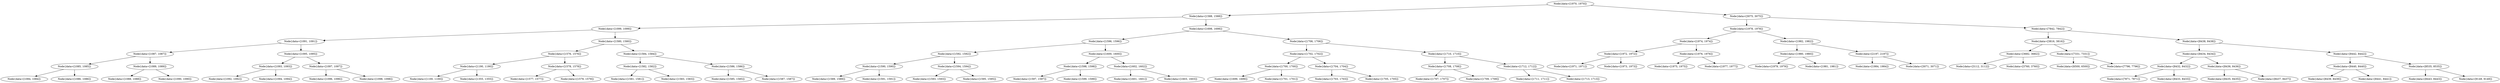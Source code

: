 digraph G{
1862095504 [label="Node{data=[1970, 1970]}"]
1862095504 -> 809917589
809917589 [label="Node{data=[1588, 1588]}"]
809917589 -> 1130785899
1130785899 [label="Node{data=[1099, 1099]}"]
1130785899 -> 297490859
297490859 [label="Node{data=[1091, 1091]}"]
297490859 -> 366403806
366403806 [label="Node{data=[1087, 1087]}"]
366403806 -> 402043909
402043909 [label="Node{data=[1085, 1085]}"]
402043909 -> 1736677284
1736677284 [label="Node{data=[1084, 1084]}"]
402043909 -> 742325502
742325502 [label="Node{data=[1086, 1086]}"]
366403806 -> 239876535
239876535 [label="Node{data=[1089, 1089]}"]
239876535 -> 741925607
741925607 [label="Node{data=[1088, 1088]}"]
239876535 -> 1476230771
1476230771 [label="Node{data=[1090, 1090]}"]
297490859 -> 218079614
218079614 [label="Node{data=[1095, 1095]}"]
218079614 -> 1670492375
1670492375 [label="Node{data=[1093, 1093]}"]
1670492375 -> 148195736
148195736 [label="Node{data=[1092, 1092]}"]
1670492375 -> 879206423
879206423 [label="Node{data=[1094, 1094]}"]
218079614 -> 1172444084
1172444084 [label="Node{data=[1097, 1097]}"]
1172444084 -> 723195095
723195095 [label="Node{data=[1096, 1096]}"]
1172444084 -> 153092517
153092517 [label="Node{data=[1098, 1098]}"]
1130785899 -> 13528974
13528974 [label="Node{data=[1580, 1580]}"]
13528974 -> 1432658832
1432658832 [label="Node{data=[1576, 1576]}"]
1432658832 -> 640329799
640329799 [label="Node{data=[1190, 1190]}"]
640329799 -> 797878286
797878286 [label="Node{data=[1100, 1100]}"]
640329799 -> 1548685422
1548685422 [label="Node{data=[1355, 1355]}"]
1432658832 -> 751259732
751259732 [label="Node{data=[1578, 1578]}"]
751259732 -> 1608297755
1608297755 [label="Node{data=[1577, 1577]}"]
751259732 -> 97038390
97038390 [label="Node{data=[1579, 1579]}"]
13528974 -> 564137089
564137089 [label="Node{data=[1584, 1584]}"]
564137089 -> 938720529
938720529 [label="Node{data=[1582, 1582]}"]
938720529 -> 234715777
234715777 [label="Node{data=[1581, 1581]}"]
938720529 -> 1299456520
1299456520 [label="Node{data=[1583, 1583]}"]
564137089 -> 1821502243
1821502243 [label="Node{data=[1586, 1586]}"]
1821502243 -> 1176553621
1176553621 [label="Node{data=[1585, 1585]}"]
1821502243 -> 544181154
544181154 [label="Node{data=[1587, 1587]}"]
809917589 -> 1290246597
1290246597 [label="Node{data=[1698, 1698]}"]
1290246597 -> 801942409
801942409 [label="Node{data=[1596, 1596]}"]
801942409 -> 1869134469
1869134469 [label="Node{data=[1592, 1592]}"]
1869134469 -> 864427601
864427601 [label="Node{data=[1590, 1590]}"]
864427601 -> 1138724949
1138724949 [label="Node{data=[1589, 1589]}"]
864427601 -> 159775556
159775556 [label="Node{data=[1591, 1591]}"]
1869134469 -> 588502115
588502115 [label="Node{data=[1594, 1594]}"]
588502115 -> 551826118
551826118 [label="Node{data=[1593, 1593]}"]
588502115 -> 528892855
528892855 [label="Node{data=[1595, 1595]}"]
801942409 -> 973067480
973067480 [label="Node{data=[1600, 1600]}"]
973067480 -> 83017544
83017544 [label="Node{data=[1598, 1598]}"]
83017544 -> 84004626
84004626 [label="Node{data=[1597, 1597]}"]
83017544 -> 674742270
674742270 [label="Node{data=[1599, 1599]}"]
973067480 -> 1865021236
1865021236 [label="Node{data=[1602, 1602]}"]
1865021236 -> 2125466982
2125466982 [label="Node{data=[1601, 1601]}"]
1865021236 -> 1967273213
1967273213 [label="Node{data=[1603, 1603]}"]
1290246597 -> 1612692964
1612692964 [label="Node{data=[1706, 1706]}"]
1612692964 -> 1085236868
1085236868 [label="Node{data=[1702, 1702]}"]
1085236868 -> 1040881866
1040881866 [label="Node{data=[1700, 1700]}"]
1040881866 -> 1519105578
1519105578 [label="Node{data=[1699, 1699]}"]
1040881866 -> 1197916162
1197916162 [label="Node{data=[1701, 1701]}"]
1085236868 -> 2084963628
2084963628 [label="Node{data=[1704, 1704]}"]
2084963628 -> 375393958
375393958 [label="Node{data=[1703, 1703]}"]
2084963628 -> 299745446
299745446 [label="Node{data=[1705, 1705]}"]
1612692964 -> 1615492175
1615492175 [label="Node{data=[1710, 1710]}"]
1615492175 -> 745103887
745103887 [label="Node{data=[1708, 1708]}"]
745103887 -> 988437530
988437530 [label="Node{data=[1707, 1707]}"]
745103887 -> 1171092241
1171092241 [label="Node{data=[1709, 1709]}"]
1615492175 -> 1989578731
1989578731 [label="Node{data=[1712, 1712]}"]
1989578731 -> 285794860
285794860 [label="Node{data=[1711, 1711]}"]
1989578731 -> 2037020315
2037020315 [label="Node{data=[1713, 1713]}"]
1862095504 -> 1469171548
1469171548 [label="Node{data=[3075, 3075]}"]
1469171548 -> 364573586
364573586 [label="Node{data=[1978, 1978]}"]
364573586 -> 1131772555
1131772555 [label="Node{data=[1974, 1974]}"]
1131772555 -> 1761673936
1761673936 [label="Node{data=[1972, 1972]}"]
1761673936 -> 812880779
812880779 [label="Node{data=[1971, 1971]}"]
1761673936 -> 1914163316
1914163316 [label="Node{data=[1973, 1973]}"]
1131772555 -> 442391967
442391967 [label="Node{data=[1976, 1976]}"]
442391967 -> 2074663814
2074663814 [label="Node{data=[1975, 1975]}"]
442391967 -> 1475080371
1475080371 [label="Node{data=[1977, 1977]}"]
364573586 -> 464719434
464719434 [label="Node{data=[1982, 1982]}"]
464719434 -> 1936267782
1936267782 [label="Node{data=[1980, 1980]}"]
1936267782 -> 1310755590
1310755590 [label="Node{data=[1979, 1979]}"]
1936267782 -> 1187415065
1187415065 [label="Node{data=[1981, 1981]}"]
464719434 -> 1166279637
1166279637 [label="Node{data=[2197, 2197]}"]
1166279637 -> 2114361417
2114361417 [label="Node{data=[1984, 1984]}"]
1166279637 -> 875844660
875844660 [label="Node{data=[3071, 3071]}"]
1469171548 -> 1176565991
1176565991 [label="Node{data=[7842, 7842]}"]
1176565991 -> 601870685
601870685 [label="Node{data=[3816, 3816]}"]
601870685 -> 1766969791
1766969791 [label="Node{data=[3682, 3682]}"]
1766969791 -> 2136124757
2136124757 [label="Node{data=[3112, 3112]}"]
1766969791 -> 1047823768
1047823768 [label="Node{data=[3760, 3760]}"]
601870685 -> 1669135922
1669135922 [label="Node{data=[7331, 7331]}"]
1669135922 -> 80156619
80156619 [label="Node{data=[6500, 6500]}"]
1669135922 -> 1846884867
1846884867 [label="Node{data=[7796, 7796]}"]
1176565991 -> 1951869468
1951869468 [label="Node{data=[8438, 8438]}"]
1951869468 -> 1893648330
1893648330 [label="Node{data=[8434, 8434]}"]
1893648330 -> 1276903253
1276903253 [label="Node{data=[8432, 8432]}"]
1276903253 -> 186188279
186188279 [label="Node{data=[7871, 7871]}"]
1276903253 -> 1188285762
1188285762 [label="Node{data=[8433, 8433]}"]
1893648330 -> 1085645509
1085645509 [label="Node{data=[8436, 8436]}"]
1085645509 -> 1397169361
1397169361 [label="Node{data=[8435, 8435]}"]
1085645509 -> 278051319
278051319 [label="Node{data=[8437, 8437]}"]
1951869468 -> 1215549306
1215549306 [label="Node{data=[8442, 8442]}"]
1215549306 -> 624820027
624820027 [label="Node{data=[8440, 8440]}"]
624820027 -> 1324863193
1324863193 [label="Node{data=[8439, 8439]}"]
624820027 -> 1269799921
1269799921 [label="Node{data=[8441, 8441]}"]
1215549306 -> 502367713
502367713 [label="Node{data=[8535, 8535]}"]
502367713 -> 1476355395
1476355395 [label="Node{data=[8443, 8443]}"]
502367713 -> 663681123
663681123 [label="Node{data=[9149, 9149]}"]
}